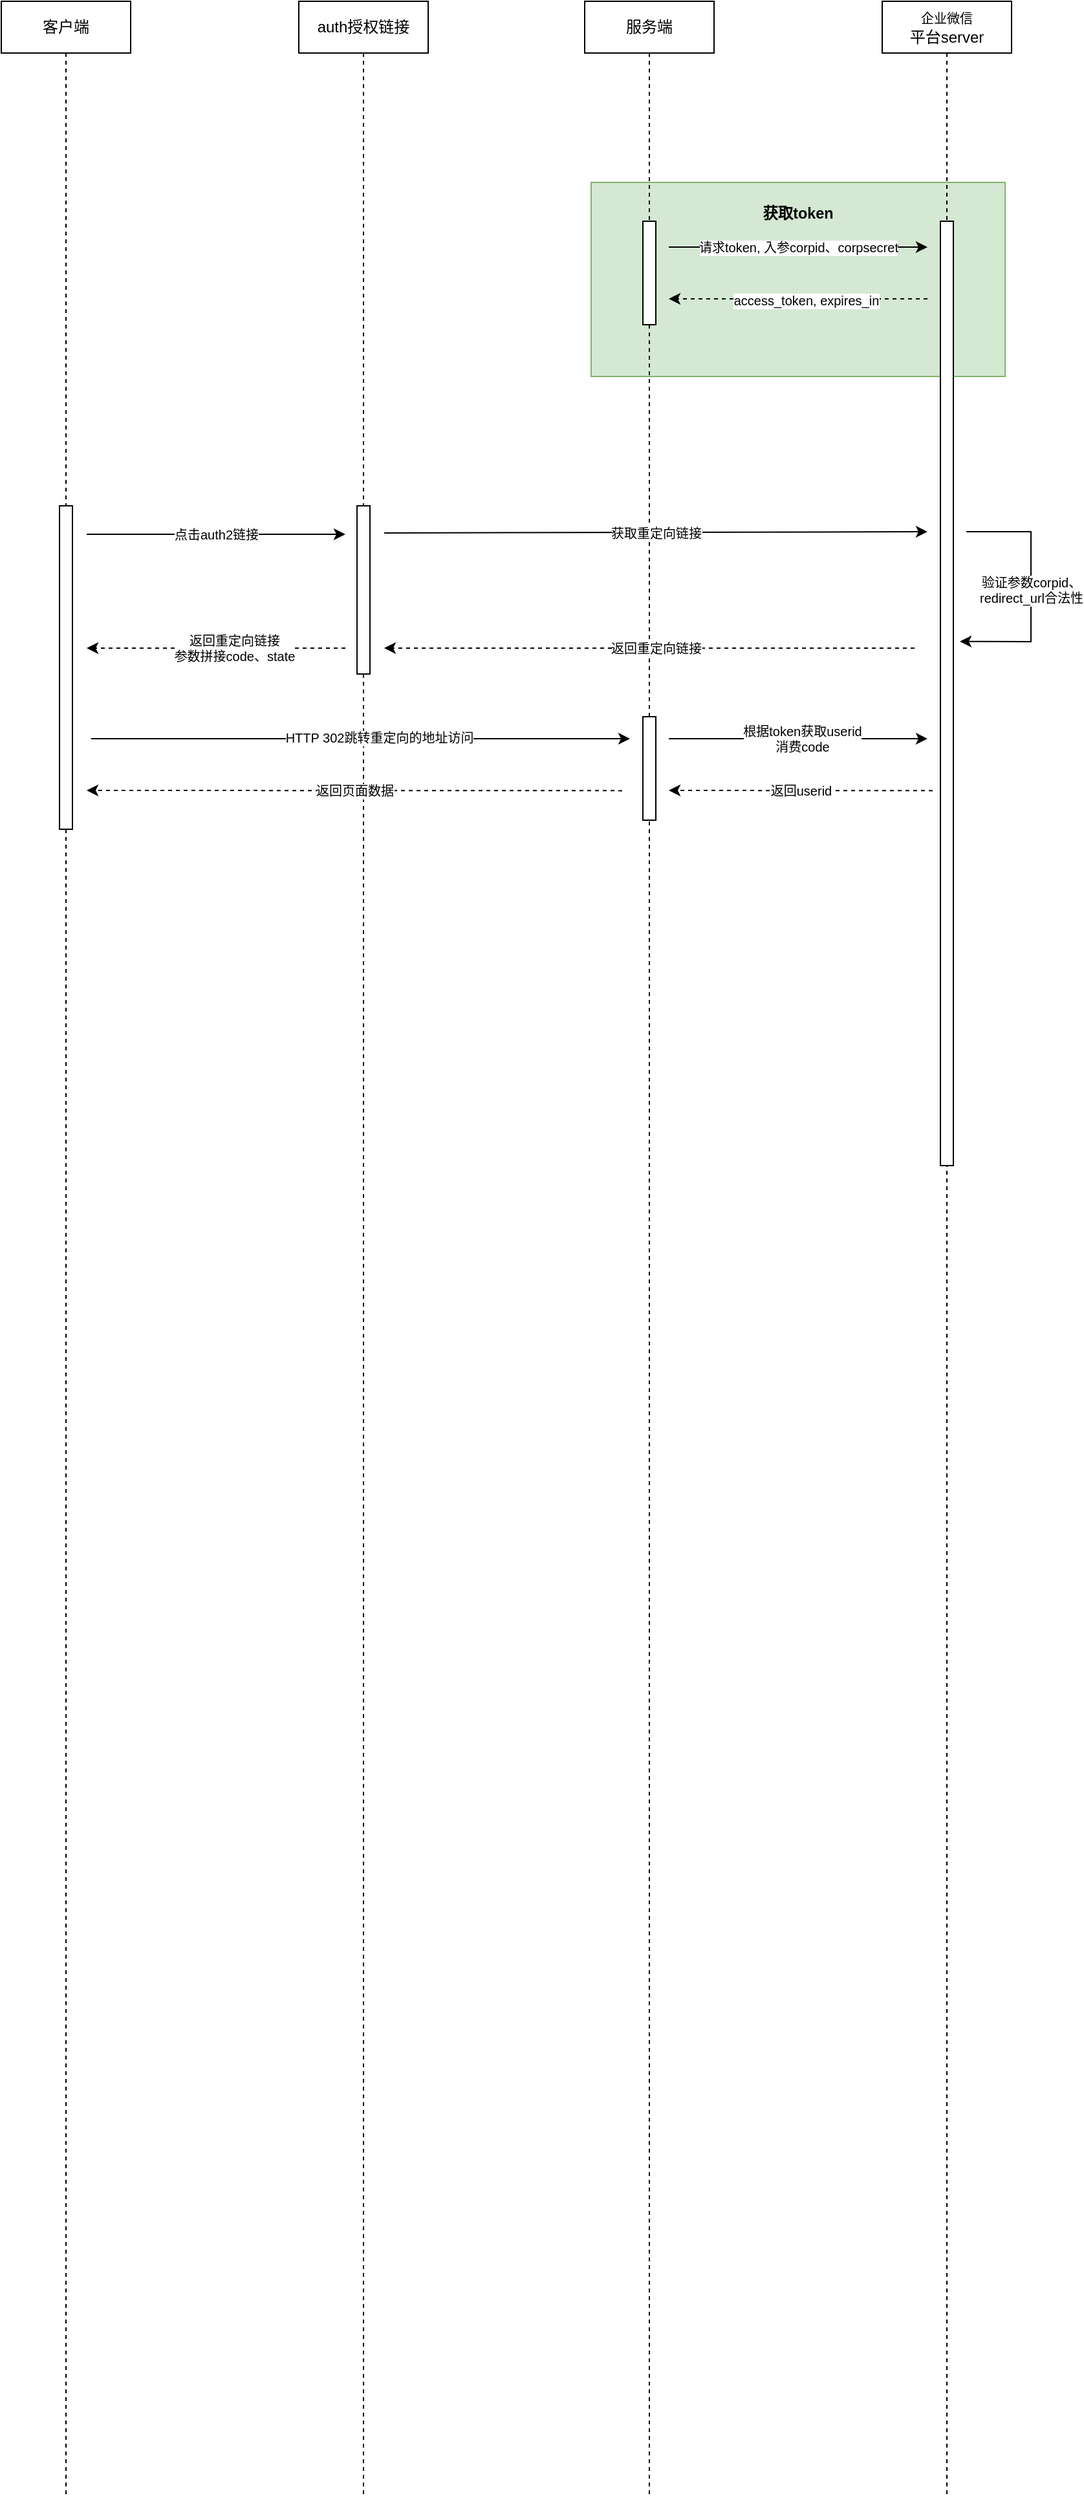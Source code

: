 <mxfile version="17.4.4" type="github">
  <diagram id="wFE0QG_FPsp0jaGvCLVb" name="Page-1">
    <mxGraphModel dx="1795" dy="532" grid="1" gridSize="10" guides="1" tooltips="1" connect="1" arrows="1" fold="1" page="1" pageScale="1" pageWidth="850" pageHeight="1100" math="0" shadow="0">
      <root>
        <mxCell id="0" />
        <mxCell id="1" parent="0" />
        <mxCell id="-BD_mY3rdzX9CCHZaYfn-6" value="&lt;h3 style=&quot;line-height: 0.8&quot;&gt;获取token&lt;/h3&gt;" style="rounded=0;whiteSpace=wrap;html=1;fontSize=10;verticalAlign=top;fillColor=#d5e8d4;strokeColor=#82b366;" vertex="1" parent="1">
          <mxGeometry x="420" y="210" width="320" height="150" as="geometry" />
        </mxCell>
        <mxCell id="q2xAD3V1H3Vini_aAaJG-2" value="服务端" style="shape=umlLifeline;perimeter=lifelinePerimeter;whiteSpace=wrap;html=1;container=1;collapsible=0;recursiveResize=0;outlineConnect=0;" parent="1" vertex="1">
          <mxGeometry x="415" y="70" width="100" height="1930" as="geometry" />
        </mxCell>
        <mxCell id="q2xAD3V1H3Vini_aAaJG-1" value="" style="html=1;points=[];perimeter=orthogonalPerimeter;" parent="1" vertex="1">
          <mxGeometry x="460" y="240" width="10" height="80" as="geometry" />
        </mxCell>
        <mxCell id="-BD_mY3rdzX9CCHZaYfn-1" value="&lt;font style=&quot;font-size: 10px&quot;&gt;企业微信&lt;/font&gt;&lt;br&gt;平台server" style="shape=umlLifeline;perimeter=lifelinePerimeter;whiteSpace=wrap;html=1;container=1;collapsible=0;recursiveResize=0;outlineConnect=0;" vertex="1" parent="1">
          <mxGeometry x="645" y="70" width="100" height="1930" as="geometry" />
        </mxCell>
        <mxCell id="-BD_mY3rdzX9CCHZaYfn-2" value="" style="html=1;points=[];perimeter=orthogonalPerimeter;" vertex="1" parent="-BD_mY3rdzX9CCHZaYfn-1">
          <mxGeometry x="45" y="170" width="10" height="730" as="geometry" />
        </mxCell>
        <mxCell id="-BD_mY3rdzX9CCHZaYfn-16" value="验证参数corpid、&lt;br&gt;redirect_url合法性" style="endArrow=classic;html=1;rounded=0;fontFamily=Helvetica;fontSize=10;fontColor=default;entryX=1.5;entryY=0.445;entryDx=0;entryDy=0;entryPerimeter=0;" edge="1" parent="-BD_mY3rdzX9CCHZaYfn-1" target="-BD_mY3rdzX9CCHZaYfn-2">
          <mxGeometry width="50" height="50" relative="1" as="geometry">
            <mxPoint x="65" y="410" as="sourcePoint" />
            <mxPoint x="115" y="530" as="targetPoint" />
            <Array as="points">
              <mxPoint x="115" y="410" />
              <mxPoint x="115" y="495" />
            </Array>
          </mxGeometry>
        </mxCell>
        <mxCell id="-BD_mY3rdzX9CCHZaYfn-3" value="请求token, 入参corpid、corpsecret" style="endArrow=classic;html=1;rounded=0;fontSize=10;" edge="1" parent="1">
          <mxGeometry width="50" height="50" relative="1" as="geometry">
            <mxPoint x="480" y="260" as="sourcePoint" />
            <mxPoint x="680" y="260" as="targetPoint" />
            <Array as="points">
              <mxPoint x="620" y="260" />
            </Array>
          </mxGeometry>
        </mxCell>
        <mxCell id="-BD_mY3rdzX9CCHZaYfn-4" value="" style="endArrow=classic;html=1;rounded=0;fontSize=10;dashed=1;" edge="1" parent="1">
          <mxGeometry width="50" height="50" relative="1" as="geometry">
            <mxPoint x="680" y="300" as="sourcePoint" />
            <mxPoint x="480" y="300" as="targetPoint" />
          </mxGeometry>
        </mxCell>
        <mxCell id="-BD_mY3rdzX9CCHZaYfn-5" value="access_token, expires_in" style="edgeLabel;html=1;align=center;verticalAlign=middle;resizable=0;points=[];fontSize=10;" vertex="1" connectable="0" parent="-BD_mY3rdzX9CCHZaYfn-4">
          <mxGeometry x="-0.06" y="1" relative="1" as="geometry">
            <mxPoint as="offset" />
          </mxGeometry>
        </mxCell>
        <mxCell id="-BD_mY3rdzX9CCHZaYfn-8" value="auth授权链接" style="shape=umlLifeline;perimeter=lifelinePerimeter;whiteSpace=wrap;html=1;container=1;collapsible=0;recursiveResize=0;outlineConnect=0;" vertex="1" parent="1">
          <mxGeometry x="194" y="70" width="100" height="1930" as="geometry" />
        </mxCell>
        <mxCell id="-BD_mY3rdzX9CCHZaYfn-9" value="客户端" style="shape=umlLifeline;perimeter=lifelinePerimeter;whiteSpace=wrap;html=1;container=1;collapsible=0;recursiveResize=0;outlineConnect=0;" vertex="1" parent="1">
          <mxGeometry x="-36" y="70" width="100" height="1930" as="geometry" />
        </mxCell>
        <mxCell id="-BD_mY3rdzX9CCHZaYfn-10" value="" style="html=1;points=[];perimeter=orthogonalPerimeter;rounded=0;fontFamily=Helvetica;fontSize=10;fontColor=default;strokeColor=default;fillColor=default;" vertex="1" parent="-BD_mY3rdzX9CCHZaYfn-9">
          <mxGeometry x="45" y="390" width="10" height="250" as="geometry" />
        </mxCell>
        <mxCell id="-BD_mY3rdzX9CCHZaYfn-11" value="" style="html=1;points=[];perimeter=orthogonalPerimeter;rounded=0;fontFamily=Helvetica;fontSize=10;fontColor=default;strokeColor=default;fillColor=default;" vertex="1" parent="1">
          <mxGeometry x="239" y="460" width="10" height="130" as="geometry" />
        </mxCell>
        <mxCell id="-BD_mY3rdzX9CCHZaYfn-13" value="点击auth2链接" style="endArrow=classic;html=1;rounded=0;fontFamily=Helvetica;fontSize=10;fontColor=default;" edge="1" parent="1">
          <mxGeometry width="50" height="50" relative="1" as="geometry">
            <mxPoint x="30" y="482" as="sourcePoint" />
            <mxPoint x="230" y="482" as="targetPoint" />
          </mxGeometry>
        </mxCell>
        <mxCell id="-BD_mY3rdzX9CCHZaYfn-14" value="" style="endArrow=classic;html=1;rounded=0;fontFamily=Helvetica;fontSize=10;fontColor=default;" edge="1" parent="1">
          <mxGeometry width="50" height="50" relative="1" as="geometry">
            <mxPoint x="260" y="481" as="sourcePoint" />
            <mxPoint x="680" y="480" as="targetPoint" />
          </mxGeometry>
        </mxCell>
        <mxCell id="-BD_mY3rdzX9CCHZaYfn-15" value="获取重定向链接" style="edgeLabel;html=1;align=center;verticalAlign=middle;resizable=0;points=[];fontSize=10;fontFamily=Helvetica;fontColor=default;" vertex="1" connectable="0" parent="-BD_mY3rdzX9CCHZaYfn-14">
          <mxGeometry x="0.162" relative="1" as="geometry">
            <mxPoint x="-34" as="offset" />
          </mxGeometry>
        </mxCell>
        <mxCell id="-BD_mY3rdzX9CCHZaYfn-17" value="" style="endArrow=classic;html=1;rounded=0;fontFamily=Helvetica;fontSize=10;fontColor=default;dashed=1;" edge="1" parent="1">
          <mxGeometry width="50" height="50" relative="1" as="geometry">
            <mxPoint x="670" y="570" as="sourcePoint" />
            <mxPoint x="260" y="570" as="targetPoint" />
          </mxGeometry>
        </mxCell>
        <mxCell id="-BD_mY3rdzX9CCHZaYfn-18" value="返回重定向链接" style="edgeLabel;html=1;align=center;verticalAlign=middle;resizable=0;points=[];fontSize=10;fontFamily=Helvetica;fontColor=default;" vertex="1" connectable="0" parent="-BD_mY3rdzX9CCHZaYfn-17">
          <mxGeometry x="0.088" relative="1" as="geometry">
            <mxPoint x="23" as="offset" />
          </mxGeometry>
        </mxCell>
        <mxCell id="-BD_mY3rdzX9CCHZaYfn-19" value="" style="endArrow=classic;html=1;rounded=0;fontFamily=Helvetica;fontSize=10;fontColor=default;dashed=1;" edge="1" parent="1">
          <mxGeometry width="50" height="50" relative="1" as="geometry">
            <mxPoint x="230" y="570" as="sourcePoint" />
            <mxPoint x="30" y="570" as="targetPoint" />
          </mxGeometry>
        </mxCell>
        <mxCell id="-BD_mY3rdzX9CCHZaYfn-20" value="返回重定向链接&lt;br&gt;参数拼接code、state" style="edgeLabel;html=1;align=center;verticalAlign=middle;resizable=0;points=[];fontSize=10;fontFamily=Helvetica;fontColor=default;" vertex="1" connectable="0" parent="-BD_mY3rdzX9CCHZaYfn-19">
          <mxGeometry x="0.088" relative="1" as="geometry">
            <mxPoint x="23" as="offset" />
          </mxGeometry>
        </mxCell>
        <mxCell id="-BD_mY3rdzX9CCHZaYfn-21" value="" style="html=1;points=[];perimeter=orthogonalPerimeter;" vertex="1" parent="1">
          <mxGeometry x="460" y="623" width="10" height="80" as="geometry" />
        </mxCell>
        <mxCell id="-BD_mY3rdzX9CCHZaYfn-22" value="" style="endArrow=classic;html=1;rounded=0;fontFamily=Helvetica;fontSize=10;fontColor=default;" edge="1" parent="1">
          <mxGeometry width="50" height="50" relative="1" as="geometry">
            <mxPoint x="33.5" y="640" as="sourcePoint" />
            <mxPoint x="450" y="640" as="targetPoint" />
          </mxGeometry>
        </mxCell>
        <mxCell id="-BD_mY3rdzX9CCHZaYfn-23" value="HTTP 302跳转重定向的地址访问" style="edgeLabel;html=1;align=center;verticalAlign=middle;resizable=0;points=[];fontSize=10;fontFamily=Helvetica;fontColor=default;" vertex="1" connectable="0" parent="-BD_mY3rdzX9CCHZaYfn-22">
          <mxGeometry x="0.064" y="1" relative="1" as="geometry">
            <mxPoint x="1" as="offset" />
          </mxGeometry>
        </mxCell>
        <mxCell id="-BD_mY3rdzX9CCHZaYfn-24" value="" style="endArrow=classic;html=1;rounded=0;fontFamily=Helvetica;fontSize=10;fontColor=default;" edge="1" parent="1">
          <mxGeometry width="50" height="50" relative="1" as="geometry">
            <mxPoint x="480" y="640" as="sourcePoint" />
            <mxPoint x="680" y="640" as="targetPoint" />
          </mxGeometry>
        </mxCell>
        <mxCell id="-BD_mY3rdzX9CCHZaYfn-25" value="根据token获取userid&lt;br&gt;消费code" style="edgeLabel;html=1;align=center;verticalAlign=middle;resizable=0;points=[];fontSize=10;fontFamily=Helvetica;fontColor=default;" vertex="1" connectable="0" parent="-BD_mY3rdzX9CCHZaYfn-24">
          <mxGeometry x="0.03" relative="1" as="geometry">
            <mxPoint as="offset" />
          </mxGeometry>
        </mxCell>
        <mxCell id="-BD_mY3rdzX9CCHZaYfn-26" value="返回userid" style="endArrow=classic;html=1;rounded=0;fontFamily=Helvetica;fontSize=10;fontColor=default;exitX=-0.4;exitY=0.603;exitDx=0;exitDy=0;exitPerimeter=0;dashed=1;" edge="1" parent="1">
          <mxGeometry width="50" height="50" relative="1" as="geometry">
            <mxPoint x="684" y="680.19" as="sourcePoint" />
            <mxPoint x="480" y="680" as="targetPoint" />
          </mxGeometry>
        </mxCell>
        <mxCell id="-BD_mY3rdzX9CCHZaYfn-27" value="返回页面数据" style="endArrow=classic;html=1;rounded=0;fontFamily=Helvetica;fontSize=10;fontColor=default;exitX=-0.4;exitY=0.603;exitDx=0;exitDy=0;exitPerimeter=0;dashed=1;" edge="1" parent="1">
          <mxGeometry width="50" height="50" relative="1" as="geometry">
            <mxPoint x="444" y="680.19" as="sourcePoint" />
            <mxPoint x="30" y="680" as="targetPoint" />
          </mxGeometry>
        </mxCell>
      </root>
    </mxGraphModel>
  </diagram>
</mxfile>
